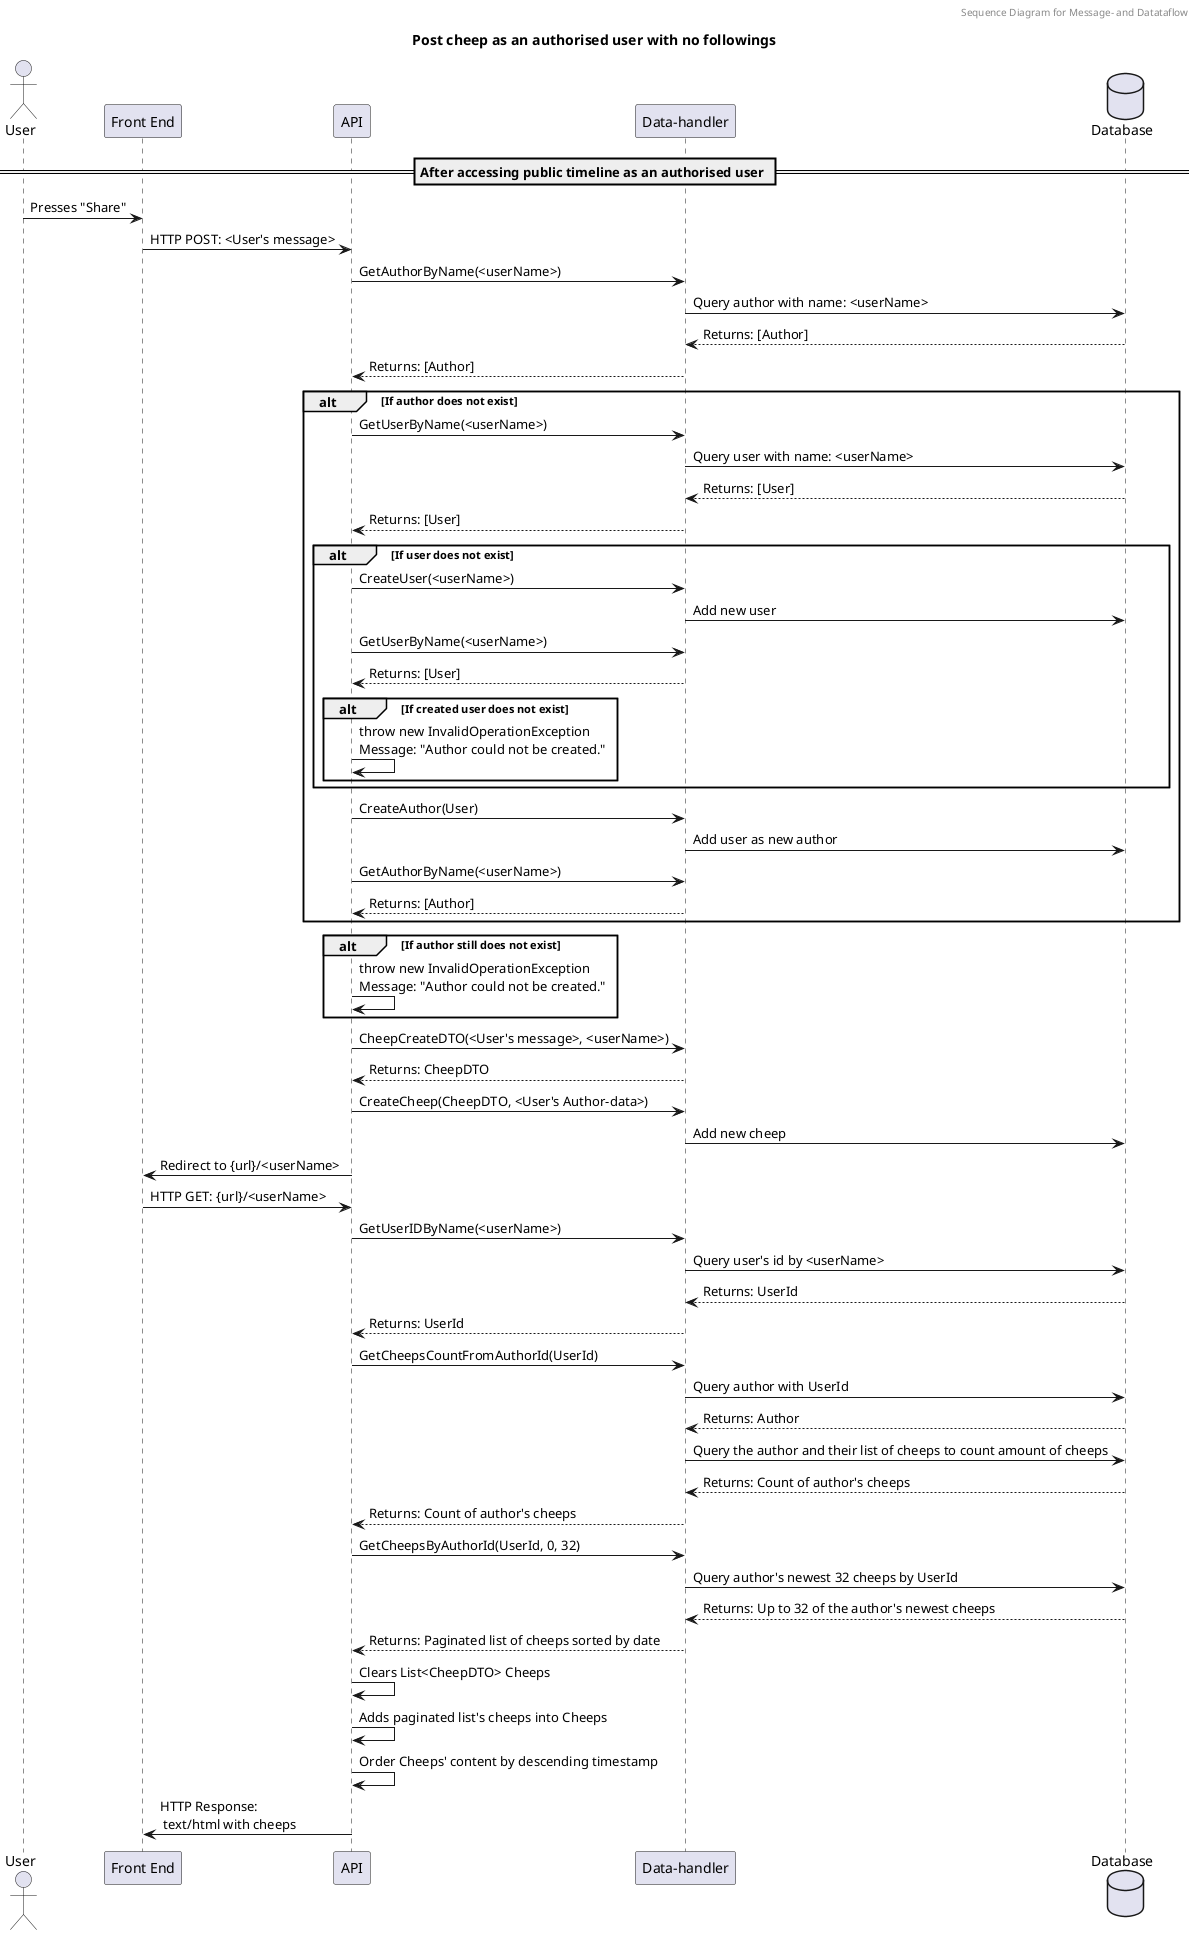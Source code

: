 @startuml

header Sequence Diagram for Message- and Datataflow
Title Post cheep as an authorised user with no followings

actor "User" as Us
participant "Front End" as Fe
participant "API" as Api
participant "Data-handler" as Dh
database "Database" as Db

== After accessing public timeline as an authorised user ==
Us -> Fe: Presses "Share"
Fe -> Api: HTTP POST: <User's message>
Api -> Dh: GetAuthorByName(<userName>)
Dh -> Db: Query author with name: <userName>
Return Returns: [Author]
Dh --> Api: Returns: [Author]

alt If author does not exist
    Api -> Dh: GetUserByName(<userName>)
    Dh -> Db: Query user with name: <userName>
    Return Returns: [User]
    Dh --> Api: Returns: [User]

    alt If user does not exist
        Api -> Dh: CreateUser(<userName>)
        Dh -> Db: Add new user
        Api -> Dh: GetUserByName(<userName>)
        Return Returns: [User]
        alt If created user does not exist
            Api -> Api: throw new InvalidOperationException\nMessage: "Author could not be created."
        end
    end
    Api -> Dh: CreateAuthor(User)
    Dh -> Db: Add user as new author
    Api -> Dh: GetAuthorByName(<userName>)
    Return Returns: [Author]
end
alt If author still does not exist
    Api -> Api: throw new InvalidOperationException\nMessage: "Author could not be created."
end

Api -> Dh: CheepCreateDTO(<User's message>, <userName>)
Return Returns: CheepDTO
Api -> Dh: CreateCheep(CheepDTO, <User's Author-data>)
Dh -> Db: Add new cheep

Api -> Fe: Redirect to {url}/<userName>
Fe -> Api: HTTP GET: {url}/<userName>

Api -> Dh: GetUserIDByName(<userName>)
Dh -> Db: Query user's id by <userName>
Return Returns: UserId
Dh --> Api: Returns: UserId

Api -> Dh: GetCheepsCountFromAuthorId(UserId)
Dh -> Db: Query author with UserId
Return Returns: Author
Dh -> Db: Query the author and their list of cheeps to count amount of cheeps
Return Returns: Count of author's cheeps
Dh --> Api: Returns: Count of author's cheeps
Api -> Dh: GetCheepsByAuthorId(UserId, 0, 32)
Dh -> Db: Query author's newest 32 cheeps by UserId
Return Returns: Up to 32 of the author's newest cheeps
Dh --> Api: Returns: Paginated list of cheeps sorted by date

Api -> Api: Clears List<CheepDTO> Cheeps
Api -> Api: Adds paginated list's cheeps into Cheeps
Api -> Api: Order Cheeps' content by descending timestamp

Api -> Fe: HTTP Response:\n text/html with cheeps

@enduml